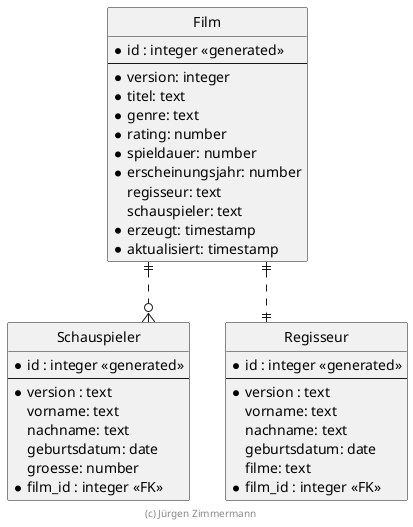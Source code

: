 ' Copyright (C) 2019 - present Juergen Zimmermann, Hochschule Karlsruhe
'
' This program is free software: you can redistribute it and/or modify
' it under the terms of the GNU General Public License as published by
' the Free Software Foundation, either version 3 of the License, or
' (at your option) any later version.
'
' This program is distributed in the hope that it will be useful,
' but WITHOUT ANY WARRANTY; without even the implied warranty of
' MERCHANTABILITY or FITNESS FOR A PARTICULAR PURPOSE.  See the
' GNU General Public License for more details.
'
' You should have received a copy of the GNU General Public License
' along with this program.  If not, see <https://www.gnu.org/licenses/>.

' Preview durch <Alt>d

@startuml ER Diagramm

' hide the spot
hide circle

' evtl. Prbleme mit Kraehenfuessen vermeiden
skinparam linetype ortho

entity "Film" {
  *id : integer <<generated>>
  --
  *version: integer
  *titel: text
  *genre: text
  *rating: number
  *spieldauer: number
  *erscheinungsjahr: number
  regisseur: text
  schauspieler: text
  *erzeugt: timestamp
  *aktualisiert: timestamp
}

entity "Schauspieler" {
  *id : integer <<generated>>
  --
  *version : text
  vorname: text
  nachname: text
  geburtsdatum: date
  groesse: number
  *film_id : integer <<FK>>
}

entity "Regisseur" {
  *id : integer <<generated>>
  --
  *version : text
  vorname: text
  nachname: text
  geburtsdatum: date
  filme: text
  *film_id : integer <<FK>>
}

Film ||..|| Regisseur
Film ||..o{ Schauspieler

footer (c) Jürgen Zimmermann

@enduml
